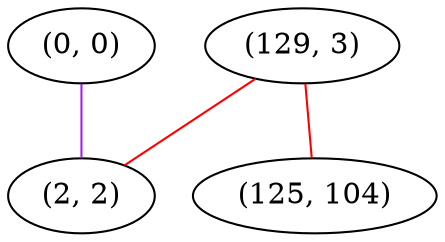 graph "" {
"(0, 0)";
"(129, 3)";
"(125, 104)";
"(2, 2)";
"(0, 0)" -- "(2, 2)"  [color=purple, key=0, weight=4];
"(129, 3)" -- "(125, 104)"  [color=red, key=0, weight=1];
"(129, 3)" -- "(2, 2)"  [color=red, key=0, weight=1];
}
